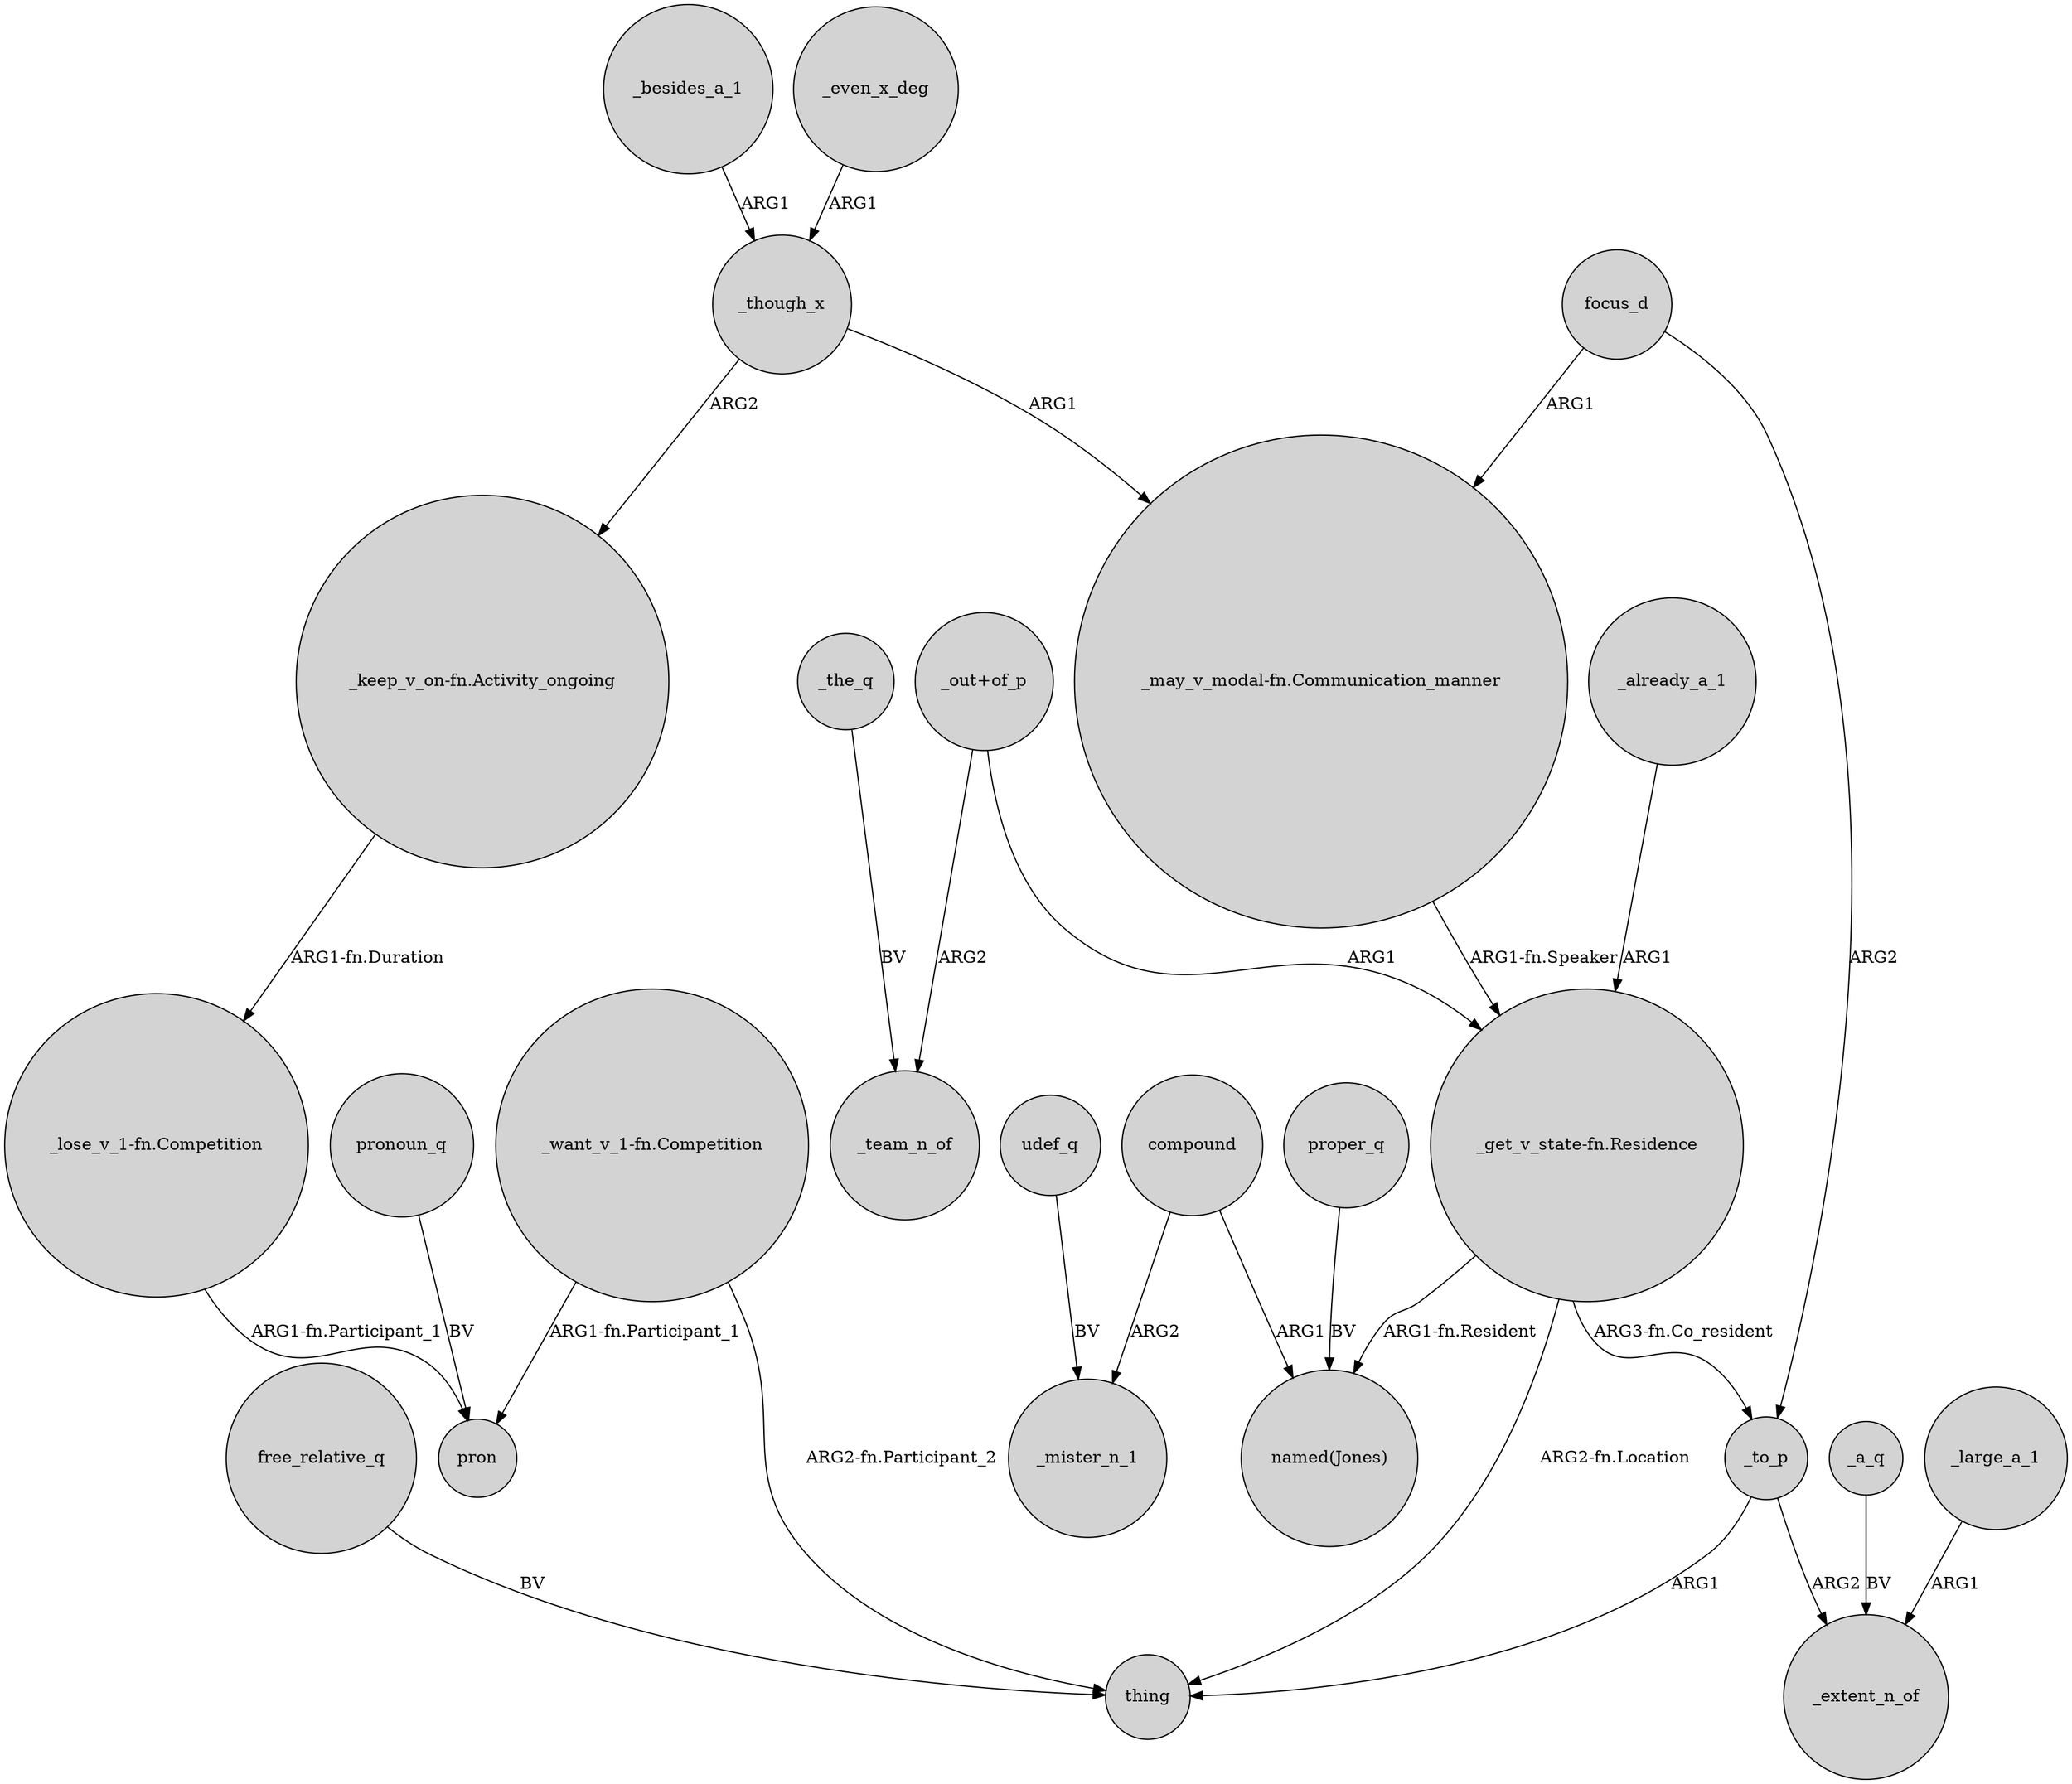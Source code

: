 digraph {
	node [shape=circle style=filled]
	"_get_v_state-fn.Residence" -> _to_p [label="ARG3-fn.Co_resident"]
	_besides_a_1 -> _though_x [label=ARG1]
	compound -> _mister_n_1 [label=ARG2]
	_to_p -> thing [label=ARG1]
	compound -> "named(Jones)" [label=ARG1]
	"_out+of_p" -> "_get_v_state-fn.Residence" [label=ARG1]
	"_out+of_p" -> _team_n_of [label=ARG2]
	"_keep_v_on-fn.Activity_ongoing" -> "_lose_v_1-fn.Competition" [label="ARG1-fn.Duration"]
	"_get_v_state-fn.Residence" -> thing [label="ARG2-fn.Location"]
	_though_x -> "_may_v_modal-fn.Communication_manner" [label=ARG1]
	_a_q -> _extent_n_of [label=BV]
	_to_p -> _extent_n_of [label=ARG2]
	udef_q -> _mister_n_1 [label=BV]
	free_relative_q -> thing [label=BV]
	_though_x -> "_keep_v_on-fn.Activity_ongoing" [label=ARG2]
	pronoun_q -> pron [label=BV]
	_large_a_1 -> _extent_n_of [label=ARG1]
	"_lose_v_1-fn.Competition" -> pron [label="ARG1-fn.Participant_1"]
	proper_q -> "named(Jones)" [label=BV]
	_already_a_1 -> "_get_v_state-fn.Residence" [label=ARG1]
	"_may_v_modal-fn.Communication_manner" -> "_get_v_state-fn.Residence" [label="ARG1-fn.Speaker"]
	"_want_v_1-fn.Competition" -> thing [label="ARG2-fn.Participant_2"]
	_the_q -> _team_n_of [label=BV]
	"_get_v_state-fn.Residence" -> "named(Jones)" [label="ARG1-fn.Resident"]
	_even_x_deg -> _though_x [label=ARG1]
	focus_d -> _to_p [label=ARG2]
	focus_d -> "_may_v_modal-fn.Communication_manner" [label=ARG1]
	"_want_v_1-fn.Competition" -> pron [label="ARG1-fn.Participant_1"]
}
